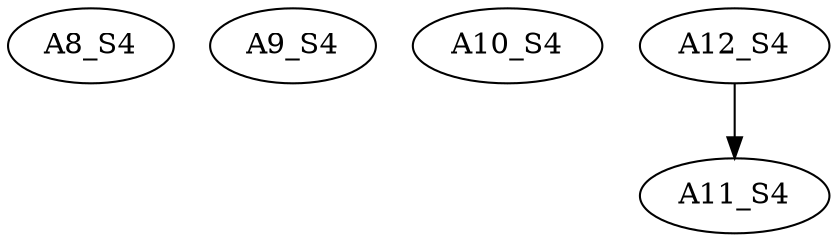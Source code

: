 digraph{
	node [ ]
	edge [ ]
	A8_S4 [ ]
	A9_S4 [ ]
	A10_S4 [ ]
	A11_S4 [ ]
	A12_S4 [ ]
	A12_S4 -> A11_S4 [ ]
}